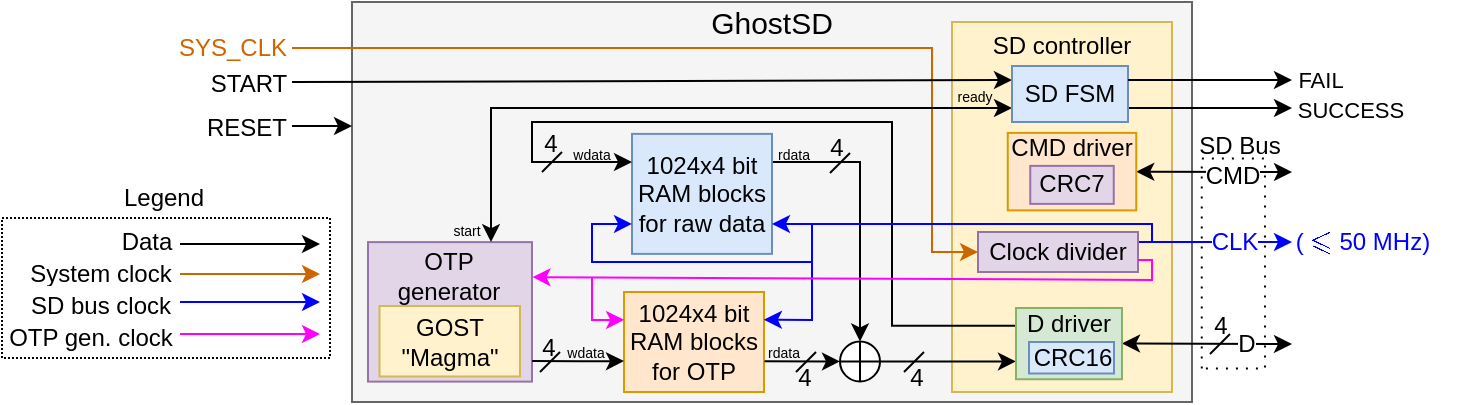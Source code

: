 <mxfile version="21.6.5" type="device">
  <diagram id="fO9pJ9hmjl-DQnfwtDK7" name="Страница 1">
    <mxGraphModel dx="73" dy="47" grid="1" gridSize="10" guides="1" tooltips="1" connect="1" arrows="1" fold="1" page="1" pageScale="1" pageWidth="1169" pageHeight="827" math="1" shadow="0">
      <root>
        <mxCell id="0" />
        <mxCell id="1" parent="0" />
        <mxCell id="jrg6wG_ZJggIZM6MNThn-82" value="" style="rounded=0;whiteSpace=wrap;html=1;labelBackgroundColor=none;fontSize=12;rotation=-90;dashed=1;dashPattern=1 4;fillColor=none;" parent="1" vertex="1">
          <mxGeometry x="808.21" y="604.95" width="104.94" height="31.6" as="geometry" />
        </mxCell>
        <mxCell id="Mi2QPTecenGMzwWXknVR-1" value="" style="rounded=0;whiteSpace=wrap;html=1;dashed=1;dashPattern=1 1;fillColor=none;" parent="1" vertex="1">
          <mxGeometry x="245" y="598" width="164" height="70" as="geometry" />
        </mxCell>
        <mxCell id="jrg6wG_ZJggIZM6MNThn-66" value="" style="rounded=0;whiteSpace=wrap;html=1;labelBackgroundColor=none;fontSize=12;fillColor=#f5f5f5;fontColor=#333333;strokeColor=#666666;" parent="1" vertex="1">
          <mxGeometry x="420" y="490" width="420" height="200" as="geometry" />
        </mxCell>
        <mxCell id="jrg6wG_ZJggIZM6MNThn-37" value="" style="rounded=0;whiteSpace=wrap;html=1;labelBackgroundColor=none;fontSize=12;fillColor=#fff2cc;strokeColor=#d6b656;" parent="1" vertex="1">
          <mxGeometry x="720" y="500" width="110" height="185" as="geometry" />
        </mxCell>
        <mxCell id="MUZ3oyCXK2iOoQsuqwkt-2" value="&lt;font style=&quot;font-size: 15px;&quot;&gt;GhostSD&lt;/font&gt;" style="text;html=1;strokeColor=none;fillColor=none;align=center;verticalAlign=middle;whiteSpace=wrap;rounded=0;" parent="1" vertex="1">
          <mxGeometry x="600" y="490" width="60" height="20" as="geometry" />
        </mxCell>
        <mxCell id="jrg6wG_ZJggIZM6MNThn-1" value="&lt;font style=&quot;font-size: 18px;&quot;&gt;&lt;br&gt;&lt;/font&gt;" style="rounded=0;whiteSpace=wrap;html=1;fontSize=20;fillColor=#e1d5e7;strokeColor=#9673a6;" parent="1" vertex="1">
          <mxGeometry x="428" y="610.06" width="82" height="69.75" as="geometry" />
        </mxCell>
        <mxCell id="jrg6wG_ZJggIZM6MNThn-27" value="SD controller" style="text;html=1;strokeColor=none;fillColor=none;align=center;verticalAlign=middle;whiteSpace=wrap;rounded=0;labelBackgroundColor=none;fontSize=12;" parent="1" vertex="1">
          <mxGeometry x="720" y="502" width="110" height="20" as="geometry" />
        </mxCell>
        <mxCell id="jrg6wG_ZJggIZM6MNThn-10" value="" style="endArrow=classic;startArrow=classic;html=1;rounded=0;fontSize=20;exitX=1;exitY=0.75;exitDx=0;exitDy=0;endFill=1;startFill=1;" parent="1" edge="1">
          <mxGeometry width="50" height="50" relative="1" as="geometry">
            <mxPoint x="805.0" y="660.715" as="sourcePoint" />
            <mxPoint x="890" y="661" as="targetPoint" />
          </mxGeometry>
        </mxCell>
        <mxCell id="jrg6wG_ZJggIZM6MNThn-19" value="&lt;font style=&quot;font-size: 12px;&quot;&gt;D&lt;/font&gt;" style="edgeLabel;html=1;align=center;verticalAlign=middle;resizable=0;points=[];fontSize=12;" parent="jrg6wG_ZJggIZM6MNThn-10" vertex="1" connectable="0">
          <mxGeometry x="-0.067" relative="1" as="geometry">
            <mxPoint x="22" as="offset" />
          </mxGeometry>
        </mxCell>
        <mxCell id="jrg6wG_ZJggIZM6MNThn-14" value="" style="endArrow=classic;startArrow=classic;html=1;rounded=0;fontSize=20;exitX=1;exitY=0.5;exitDx=0;exitDy=0;startFill=1;endFill=1;" parent="1" source="HJfVj1AcSEkHOE8qUcQz-6" edge="1">
          <mxGeometry width="50" height="50" relative="1" as="geometry">
            <mxPoint x="834" y="588.25" as="sourcePoint" />
            <mxPoint x="890" y="575" as="targetPoint" />
          </mxGeometry>
        </mxCell>
        <mxCell id="jrg6wG_ZJggIZM6MNThn-17" value="CMD" style="edgeLabel;html=1;align=center;verticalAlign=middle;resizable=0;points=[];fontSize=12;labelBackgroundColor=default;" parent="jrg6wG_ZJggIZM6MNThn-14" vertex="1" connectable="0">
          <mxGeometry x="0.83" y="2" relative="1" as="geometry">
            <mxPoint x="-24" y="4" as="offset" />
          </mxGeometry>
        </mxCell>
        <mxCell id="jrg6wG_ZJggIZM6MNThn-15" value="" style="endArrow=classic;startArrow=none;html=1;rounded=0;fontSize=20;startFill=0;endFill=1;strokeColor=#0000FF;exitX=1;exitY=0.25;exitDx=0;exitDy=0;" parent="1" source="jrg6wG_ZJggIZM6MNThn-50" edge="1">
          <mxGeometry width="50" height="50" relative="1" as="geometry">
            <mxPoint x="810" y="614" as="sourcePoint" />
            <mxPoint x="890" y="610" as="targetPoint" />
          </mxGeometry>
        </mxCell>
        <mxCell id="jrg6wG_ZJggIZM6MNThn-18" value="&lt;font color=&quot;#0000ff&quot;&gt;CLK&lt;/font&gt;" style="edgeLabel;html=1;align=center;verticalAlign=middle;resizable=0;points=[];fontSize=12;labelBackgroundColor=default;" parent="jrg6wG_ZJggIZM6MNThn-15" vertex="1" connectable="0">
          <mxGeometry x="-0.062" y="1" relative="1" as="geometry">
            <mxPoint x="12" y="1" as="offset" />
          </mxGeometry>
        </mxCell>
        <mxCell id="jrg6wG_ZJggIZM6MNThn-87" value="&lt;font color=&quot;#0000ff&quot;&gt;( \(\leqslant\) 50 MHz)&lt;/font&gt;" style="edgeLabel;html=1;align=center;verticalAlign=middle;resizable=0;points=[];fontSize=12;" parent="jrg6wG_ZJggIZM6MNThn-15" vertex="1" connectable="0">
          <mxGeometry x="0.86" y="1" relative="1" as="geometry">
            <mxPoint x="40" y="1" as="offset" />
          </mxGeometry>
        </mxCell>
        <mxCell id="jrg6wG_ZJggIZM6MNThn-20" value="" style="endArrow=none;html=1;rounded=0;fontSize=12;" parent="1" edge="1">
          <mxGeometry width="50" height="50" relative="1" as="geometry">
            <mxPoint x="849" y="666" as="sourcePoint" />
            <mxPoint x="859" y="656" as="targetPoint" />
          </mxGeometry>
        </mxCell>
        <mxCell id="jrg6wG_ZJggIZM6MNThn-21" value="4" style="edgeLabel;html=1;align=center;verticalAlign=middle;resizable=0;points=[];fontSize=12;labelBackgroundColor=none;" parent="jrg6wG_ZJggIZM6MNThn-20" vertex="1" connectable="0">
          <mxGeometry x="-0.558" relative="1" as="geometry">
            <mxPoint x="3" y="-12" as="offset" />
          </mxGeometry>
        </mxCell>
        <mxCell id="jrg6wG_ZJggIZM6MNThn-50" value="Clock divider" style="rounded=0;whiteSpace=wrap;html=1;labelBackgroundColor=none;fontSize=12;fillColor=#e1d5e7;strokeColor=#9673a6;" parent="1" vertex="1">
          <mxGeometry x="733" y="605" width="80" height="20" as="geometry" />
        </mxCell>
        <mxCell id="jrg6wG_ZJggIZM6MNThn-61" value="" style="endArrow=classic;html=1;rounded=0;fontSize=12;entryX=0;entryY=0.5;entryDx=0;entryDy=0;strokeColor=#CC6600;" parent="1" target="jrg6wG_ZJggIZM6MNThn-50" edge="1">
          <mxGeometry width="50" height="50" relative="1" as="geometry">
            <mxPoint x="390" y="513" as="sourcePoint" />
            <mxPoint x="652" y="400" as="targetPoint" />
            <Array as="points">
              <mxPoint x="710" y="513" />
              <mxPoint x="710" y="615" />
            </Array>
          </mxGeometry>
        </mxCell>
        <mxCell id="jrg6wG_ZJggIZM6MNThn-62" value="&lt;font color=&quot;#cc6600&quot;&gt;SYS_CLK&lt;/font&gt;" style="edgeLabel;html=1;align=center;verticalAlign=middle;resizable=0;points=[];fontSize=12;" parent="jrg6wG_ZJggIZM6MNThn-61" vertex="1" connectable="0">
          <mxGeometry x="-0.929" y="-1" relative="1" as="geometry">
            <mxPoint x="-46" y="-1" as="offset" />
          </mxGeometry>
        </mxCell>
        <mxCell id="jrg6wG_ZJggIZM6MNThn-65" value="1024x4 bit RAM blocks&lt;br&gt;for OTP" style="rounded=0;whiteSpace=wrap;html=1;labelBackgroundColor=none;fontSize=12;fillColor=#ffe6cc;strokeColor=#d79b00;" parent="1" vertex="1">
          <mxGeometry x="556" y="635" width="70" height="50" as="geometry" />
        </mxCell>
        <mxCell id="_WAARoeY4MgbEWev2sUL-2" style="edgeStyle=orthogonalEdgeStyle;rounded=0;orthogonalLoop=1;jettySize=auto;html=1;entryX=0.5;entryY=0;entryDx=0;entryDy=0;exitX=0.996;exitY=0.434;exitDx=0;exitDy=0;exitPerimeter=0;" parent="1" source="jrg6wG_ZJggIZM6MNThn-69" target="_WAARoeY4MgbEWev2sUL-1" edge="1">
          <mxGeometry relative="1" as="geometry">
            <Array as="points">
              <mxPoint x="674" y="570" />
            </Array>
          </mxGeometry>
        </mxCell>
        <mxCell id="jrg6wG_ZJggIZM6MNThn-69" value="1024x4 bit RAM blocks&lt;br&gt;for raw data" style="rounded=0;whiteSpace=wrap;html=1;labelBackgroundColor=none;fontSize=12;fillColor=#dae8fc;strokeColor=#6c8ebf;" parent="1" vertex="1">
          <mxGeometry x="560" y="555.94" width="70" height="60" as="geometry" />
        </mxCell>
        <mxCell id="jrg6wG_ZJggIZM6MNThn-74" style="edgeStyle=orthogonalEdgeStyle;rounded=0;orthogonalLoop=1;jettySize=auto;html=1;entryX=0;entryY=0.25;entryDx=0;entryDy=0;fontSize=12;startArrow=none;startFill=0;endArrow=classic;endFill=1;exitX=0;exitY=0.25;exitDx=0;exitDy=0;" parent="1" source="HJfVj1AcSEkHOE8qUcQz-4" target="jrg6wG_ZJggIZM6MNThn-69" edge="1">
          <mxGeometry relative="1" as="geometry">
            <mxPoint x="745" y="468" as="sourcePoint" />
            <mxPoint x="555" y="589.25" as="targetPoint" />
            <Array as="points">
              <mxPoint x="690" y="652" />
              <mxPoint x="690" y="550" />
              <mxPoint x="510" y="550" />
              <mxPoint x="510" y="570" />
              <mxPoint x="560" y="570" />
            </Array>
          </mxGeometry>
        </mxCell>
        <mxCell id="jrg6wG_ZJggIZM6MNThn-75" value="" style="endArrow=none;html=1;rounded=0;fontSize=12;" parent="1" edge="1">
          <mxGeometry width="50" height="50" relative="1" as="geometry">
            <mxPoint x="696" y="675" as="sourcePoint" />
            <mxPoint x="706" y="665" as="targetPoint" />
          </mxGeometry>
        </mxCell>
        <mxCell id="jrg6wG_ZJggIZM6MNThn-76" value="4" style="edgeLabel;html=1;align=center;verticalAlign=middle;resizable=0;points=[];fontSize=12;labelBackgroundColor=none;" parent="jrg6wG_ZJggIZM6MNThn-75" vertex="1" connectable="0">
          <mxGeometry x="-0.558" relative="1" as="geometry">
            <mxPoint x="4" y="5" as="offset" />
          </mxGeometry>
        </mxCell>
        <mxCell id="jrg6wG_ZJggIZM6MNThn-83" value="SD Bus" style="text;html=1;strokeColor=none;fillColor=none;align=center;verticalAlign=middle;whiteSpace=wrap;rounded=0;dashed=1;dashPattern=1 4;labelBackgroundColor=none;fontSize=12;" parent="1" vertex="1">
          <mxGeometry x="839" y="556.94" width="50" height="10" as="geometry" />
        </mxCell>
        <mxCell id="jrg6wG_ZJggIZM6MNThn-92" value="" style="endArrow=none;html=1;rounded=0;fontSize=12;" parent="1" edge="1">
          <mxGeometry width="50" height="50" relative="1" as="geometry">
            <mxPoint x="515" y="575" as="sourcePoint" />
            <mxPoint x="525" y="565" as="targetPoint" />
          </mxGeometry>
        </mxCell>
        <mxCell id="jrg6wG_ZJggIZM6MNThn-93" value="4" style="edgeLabel;html=1;align=center;verticalAlign=middle;resizable=0;points=[];fontSize=12;labelBackgroundColor=none;" parent="jrg6wG_ZJggIZM6MNThn-92" vertex="1" connectable="0">
          <mxGeometry x="-0.558" relative="1" as="geometry">
            <mxPoint x="2" y="-12" as="offset" />
          </mxGeometry>
        </mxCell>
        <mxCell id="Mi2QPTecenGMzwWXknVR-2" value="&lt;font style=&quot;font-size: 12px;&quot;&gt;Legend&lt;/font&gt;" style="text;html=1;strokeColor=none;fillColor=none;align=center;verticalAlign=middle;whiteSpace=wrap;rounded=0;" parent="1" vertex="1">
          <mxGeometry x="246" y="578" width="160" height="20.94" as="geometry" />
        </mxCell>
        <mxCell id="Mi2QPTecenGMzwWXknVR-3" value="" style="endArrow=classic;html=1;rounded=0;fontSize=15;" parent="1" edge="1">
          <mxGeometry width="50" height="50" relative="1" as="geometry">
            <mxPoint x="334" y="611" as="sourcePoint" />
            <mxPoint x="404" y="611" as="targetPoint" />
          </mxGeometry>
        </mxCell>
        <mxCell id="Mi2QPTecenGMzwWXknVR-4" value="&lt;font style=&quot;font-size: 12px;&quot;&gt;Data&lt;/font&gt;" style="edgeLabel;html=1;align=center;verticalAlign=middle;resizable=0;points=[];fontSize=15;" parent="Mi2QPTecenGMzwWXknVR-3" vertex="1" connectable="0">
          <mxGeometry x="-0.572" y="-1" relative="1" as="geometry">
            <mxPoint x="-32" y="-4" as="offset" />
          </mxGeometry>
        </mxCell>
        <mxCell id="Mi2QPTecenGMzwWXknVR-5" value="" style="endArrow=classic;html=1;rounded=0;fontSize=15;strokeColor=#CC6600;" parent="1" edge="1">
          <mxGeometry width="50" height="50" relative="1" as="geometry">
            <mxPoint x="334" y="626" as="sourcePoint" />
            <mxPoint x="404" y="626" as="targetPoint" />
          </mxGeometry>
        </mxCell>
        <mxCell id="Mi2QPTecenGMzwWXknVR-6" value="&lt;font style=&quot;font-size: 12px;&quot;&gt;System clock&lt;/font&gt;" style="edgeLabel;html=1;align=center;verticalAlign=middle;resizable=0;points=[];fontSize=15;" parent="Mi2QPTecenGMzwWXknVR-5" vertex="1" connectable="0">
          <mxGeometry x="-0.572" y="-1" relative="1" as="geometry">
            <mxPoint x="-55" y="-3" as="offset" />
          </mxGeometry>
        </mxCell>
        <mxCell id="Mi2QPTecenGMzwWXknVR-7" value="" style="endArrow=classic;html=1;rounded=0;fontSize=15;strokeColor=#0000FF;" parent="1" edge="1">
          <mxGeometry width="50" height="50" relative="1" as="geometry">
            <mxPoint x="334" y="640" as="sourcePoint" />
            <mxPoint x="404" y="640" as="targetPoint" />
          </mxGeometry>
        </mxCell>
        <mxCell id="Mi2QPTecenGMzwWXknVR-8" value="&lt;font style=&quot;font-size: 12px;&quot;&gt;SD bus clock&lt;/font&gt;" style="edgeLabel;html=1;align=center;verticalAlign=middle;resizable=0;points=[];fontSize=15;" parent="Mi2QPTecenGMzwWXknVR-7" vertex="1" connectable="0">
          <mxGeometry x="-0.572" y="-1" relative="1" as="geometry">
            <mxPoint x="-55" y="-1" as="offset" />
          </mxGeometry>
        </mxCell>
        <mxCell id="Mi2QPTecenGMzwWXknVR-9" value="" style="endArrow=classic;html=1;rounded=0;fontSize=15;strokeColor=#000000;entryX=0;entryY=0.25;entryDx=0;entryDy=0;" parent="1" target="umRaRSfPLqQ6aQWX3b9b-1" edge="1">
          <mxGeometry width="50" height="50" relative="1" as="geometry">
            <mxPoint x="390" y="530" as="sourcePoint" />
            <mxPoint x="420" y="533" as="targetPoint" />
          </mxGeometry>
        </mxCell>
        <mxCell id="Mi2QPTecenGMzwWXknVR-10" value="&lt;font style=&quot;font-size: 12px;&quot;&gt;START&lt;/font&gt;" style="edgeLabel;html=1;align=center;verticalAlign=middle;resizable=0;points=[];fontSize=15;" parent="Mi2QPTecenGMzwWXknVR-9" vertex="1" connectable="0">
          <mxGeometry x="-0.493" relative="1" as="geometry">
            <mxPoint x="-114" y="-1" as="offset" />
          </mxGeometry>
        </mxCell>
        <mxCell id="Mi2QPTecenGMzwWXknVR-15" value="" style="endArrow=classic;html=1;rounded=0;fontSize=15;strokeColor=#000000;" parent="1" edge="1">
          <mxGeometry width="50" height="50" relative="1" as="geometry">
            <mxPoint x="390" y="552" as="sourcePoint" />
            <mxPoint x="420" y="552" as="targetPoint" />
          </mxGeometry>
        </mxCell>
        <mxCell id="Mi2QPTecenGMzwWXknVR-16" value="&lt;span style=&quot;font-size: 12px;&quot;&gt;RESET&lt;/span&gt;" style="edgeLabel;html=1;align=center;verticalAlign=middle;resizable=0;points=[];fontSize=15;" parent="Mi2QPTecenGMzwWXknVR-15" vertex="1" connectable="0">
          <mxGeometry x="-0.493" relative="1" as="geometry">
            <mxPoint x="-31" y="-1" as="offset" />
          </mxGeometry>
        </mxCell>
        <mxCell id="_WAARoeY4MgbEWev2sUL-3" style="edgeStyle=orthogonalEdgeStyle;rounded=0;orthogonalLoop=1;jettySize=auto;html=1;exitX=1;exitY=0.5;exitDx=0;exitDy=0;entryX=0;entryY=0.75;entryDx=0;entryDy=0;" parent="1" source="_WAARoeY4MgbEWev2sUL-1" target="HJfVj1AcSEkHOE8qUcQz-4" edge="1">
          <mxGeometry relative="1" as="geometry">
            <Array as="points" />
            <mxPoint x="750" y="660" as="targetPoint" />
          </mxGeometry>
        </mxCell>
        <mxCell id="_WAARoeY4MgbEWev2sUL-1" value="" style="shape=orEllipse;perimeter=ellipsePerimeter;whiteSpace=wrap;html=1;backgroundOutline=1;" parent="1" vertex="1">
          <mxGeometry x="664" y="659.74" width="20" height="20" as="geometry" />
        </mxCell>
        <mxCell id="_WAARoeY4MgbEWev2sUL-4" style="edgeStyle=orthogonalEdgeStyle;rounded=0;orthogonalLoop=1;jettySize=auto;html=1;entryX=0.75;entryY=0;entryDx=0;entryDy=0;exitX=0;exitY=0.75;exitDx=0;exitDy=0;startArrow=classic;startFill=1;" parent="1" source="umRaRSfPLqQ6aQWX3b9b-1" target="jrg6wG_ZJggIZM6MNThn-1" edge="1">
          <mxGeometry relative="1" as="geometry">
            <Array as="points">
              <mxPoint x="490" y="543" />
            </Array>
            <mxPoint x="720" y="530" as="sourcePoint" />
          </mxGeometry>
        </mxCell>
        <mxCell id="HJfVj1AcSEkHOE8qUcQz-13" value="&lt;font style=&quot;font-size: 7px;&quot;&gt;start&lt;/font&gt;" style="edgeLabel;html=1;align=center;verticalAlign=middle;resizable=0;points=[];labelBackgroundColor=none;" parent="_WAARoeY4MgbEWev2sUL-4" vertex="1" connectable="0">
          <mxGeometry x="-0.56" y="3" relative="1" as="geometry">
            <mxPoint x="-201" y="57" as="offset" />
          </mxGeometry>
        </mxCell>
        <mxCell id="_WAARoeY4MgbEWev2sUL-11" value="" style="endArrow=classic;html=1;rounded=0;fontSize=12;endFill=1;strokeColor=#0000FF;entryX=1;entryY=0.75;entryDx=0;entryDy=0;" parent="1" target="jrg6wG_ZJggIZM6MNThn-69" edge="1">
          <mxGeometry width="50" height="50" relative="1" as="geometry">
            <mxPoint x="820" y="610" as="sourcePoint" />
            <mxPoint x="620" y="593.94" as="targetPoint" />
            <Array as="points">
              <mxPoint x="820" y="610" />
              <mxPoint x="820" y="601" />
            </Array>
          </mxGeometry>
        </mxCell>
        <mxCell id="_WAARoeY4MgbEWev2sUL-12" value="" style="endArrow=classic;html=1;rounded=0;fontSize=12;entryX=0;entryY=0.75;entryDx=0;entryDy=0;endFill=1;strokeColor=#0000FF;" parent="1" target="jrg6wG_ZJggIZM6MNThn-69" edge="1">
          <mxGeometry width="50" height="50" relative="1" as="geometry">
            <mxPoint x="650" y="601" as="sourcePoint" />
            <mxPoint x="560" y="601.94" as="targetPoint" />
            <Array as="points">
              <mxPoint x="650" y="620" />
              <mxPoint x="540" y="620" />
              <mxPoint x="540" y="601" />
            </Array>
          </mxGeometry>
        </mxCell>
        <mxCell id="_WAARoeY4MgbEWev2sUL-14" value="" style="endArrow=classic;html=1;rounded=0;fontSize=12;endFill=1;strokeColor=#0000FF;entryX=0.999;entryY=0.297;entryDx=0;entryDy=0;entryPerimeter=0;" parent="1" edge="1">
          <mxGeometry width="50" height="50" relative="1" as="geometry">
            <mxPoint x="650" y="620" as="sourcePoint" />
            <mxPoint x="625.93" y="648.85" as="targetPoint" />
            <Array as="points">
              <mxPoint x="650" y="649" />
            </Array>
          </mxGeometry>
        </mxCell>
        <mxCell id="_WAARoeY4MgbEWev2sUL-17" value="" style="endArrow=none;html=1;rounded=0;fontSize=12;" parent="1" edge="1">
          <mxGeometry width="50" height="50" relative="1" as="geometry">
            <mxPoint x="659" y="575.5" as="sourcePoint" />
            <mxPoint x="669" y="565.5" as="targetPoint" />
          </mxGeometry>
        </mxCell>
        <mxCell id="_WAARoeY4MgbEWev2sUL-18" value="4" style="edgeLabel;html=1;align=center;verticalAlign=middle;resizable=0;points=[];fontSize=12;labelBackgroundColor=none;" parent="_WAARoeY4MgbEWev2sUL-17" vertex="1" connectable="0">
          <mxGeometry x="-0.558" relative="1" as="geometry">
            <mxPoint x="1" y="-11" as="offset" />
          </mxGeometry>
        </mxCell>
        <mxCell id="_WAARoeY4MgbEWev2sUL-19" value="" style="endArrow=none;html=1;rounded=0;fontSize=12;" parent="1" edge="1">
          <mxGeometry width="50" height="50" relative="1" as="geometry">
            <mxPoint x="642" y="675" as="sourcePoint" />
            <mxPoint x="652" y="665" as="targetPoint" />
          </mxGeometry>
        </mxCell>
        <mxCell id="_WAARoeY4MgbEWev2sUL-20" value="4" style="edgeLabel;html=1;align=center;verticalAlign=middle;resizable=0;points=[];fontSize=12;labelBackgroundColor=none;" parent="_WAARoeY4MgbEWev2sUL-19" vertex="1" connectable="0">
          <mxGeometry x="-0.558" relative="1" as="geometry">
            <mxPoint x="2" y="5" as="offset" />
          </mxGeometry>
        </mxCell>
        <mxCell id="7_MA7UUDVm5whZSSpIl8-1" value="GOST &quot;Magma&quot;" style="rounded=0;whiteSpace=wrap;html=1;fillColor=#fff2cc;strokeColor=#d6b656;" parent="1" vertex="1">
          <mxGeometry x="433.75" y="642" width="70.25" height="35.24" as="geometry" />
        </mxCell>
        <mxCell id="emWo7HlGA3dYeQq6A02d-2" value="" style="endArrow=classic;html=1;rounded=0;exitX=1;exitY=0.75;exitDx=0;exitDy=0;" parent="1" source="umRaRSfPLqQ6aQWX3b9b-1" edge="1">
          <mxGeometry width="50" height="50" relative="1" as="geometry">
            <mxPoint x="883" y="520.87" as="sourcePoint" />
            <mxPoint x="890" y="543" as="targetPoint" />
          </mxGeometry>
        </mxCell>
        <mxCell id="emWo7HlGA3dYeQq6A02d-4" value="SUCCESS" style="edgeLabel;html=1;align=center;verticalAlign=middle;resizable=0;points=[];" parent="emWo7HlGA3dYeQq6A02d-2" vertex="1" connectable="0">
          <mxGeometry x="0.811" y="1" relative="1" as="geometry">
            <mxPoint x="36" y="2" as="offset" />
          </mxGeometry>
        </mxCell>
        <mxCell id="HJfVj1AcSEkHOE8qUcQz-4" value="" style="rounded=0;whiteSpace=wrap;html=1;fillColor=#d5e8d4;strokeColor=#82b366;" parent="1" vertex="1">
          <mxGeometry x="752" y="643" width="53" height="35.62" as="geometry" />
        </mxCell>
        <mxCell id="HJfVj1AcSEkHOE8qUcQz-6" value="" style="rounded=0;whiteSpace=wrap;html=1;fillColor=#ffe6cc;strokeColor=#d79b00;" parent="1" vertex="1">
          <mxGeometry x="747.88" y="555.44" width="64.25" height="38.75" as="geometry" />
        </mxCell>
        <mxCell id="HJfVj1AcSEkHOE8qUcQz-9" value="D driver" style="text;html=1;strokeColor=none;fillColor=none;align=center;verticalAlign=middle;whiteSpace=wrap;rounded=0;" parent="1" vertex="1">
          <mxGeometry x="752" y="646" width="53" height="9.13" as="geometry" />
        </mxCell>
        <mxCell id="HJfVj1AcSEkHOE8qUcQz-10" value="CMD driver" style="text;html=1;strokeColor=none;fillColor=none;align=center;verticalAlign=middle;whiteSpace=wrap;rounded=0;" parent="1" vertex="1">
          <mxGeometry x="748.13" y="554.94" width="64" height="16" as="geometry" />
        </mxCell>
        <mxCell id="HJfVj1AcSEkHOE8qUcQz-11" value="CRC16" style="rounded=0;whiteSpace=wrap;html=1;fillColor=#dae8fc;strokeColor=#6c8ebf;" parent="1" vertex="1">
          <mxGeometry x="758.5" y="660" width="42.5" height="15.74" as="geometry" />
        </mxCell>
        <mxCell id="HJfVj1AcSEkHOE8qUcQz-12" value="CRC7" style="rounded=0;whiteSpace=wrap;html=1;fillColor=#e1d5e7;strokeColor=#9673a6;" parent="1" vertex="1">
          <mxGeometry x="759.13" y="571.94" width="41.75" height="19" as="geometry" />
        </mxCell>
        <mxCell id="HJfVj1AcSEkHOE8qUcQz-15" value="&lt;p style=&quot;line-height: 100%;&quot;&gt;&lt;font style=&quot;font-size: 7px;&quot;&gt;wdata&lt;/font&gt;&lt;/p&gt;" style="text;html=1;strokeColor=none;fillColor=none;align=center;verticalAlign=middle;whiteSpace=wrap;rounded=0;" parent="1" vertex="1">
          <mxGeometry x="530" y="562.25" width="20" height="6.13" as="geometry" />
        </mxCell>
        <mxCell id="HJfVj1AcSEkHOE8qUcQz-17" value="&lt;p style=&quot;line-height: 100%;&quot;&gt;&lt;font style=&quot;font-size: 7px;&quot;&gt;wdata&lt;/font&gt;&lt;/p&gt;" style="text;html=1;strokeColor=none;fillColor=none;align=center;verticalAlign=middle;whiteSpace=wrap;rounded=0;" parent="1" vertex="1">
          <mxGeometry x="527" y="660.49" width="20" height="6.13" as="geometry" />
        </mxCell>
        <mxCell id="HJfVj1AcSEkHOE8qUcQz-18" value="&lt;font style=&quot;font-size: 12px;&quot;&gt;OTP generator&lt;/font&gt;" style="text;html=1;strokeColor=none;fillColor=none;align=center;verticalAlign=middle;whiteSpace=wrap;rounded=0;fontSize=7;" parent="1" vertex="1">
          <mxGeometry x="435.25" y="612" width="66.75" height="30" as="geometry" />
        </mxCell>
        <mxCell id="HJfVj1AcSEkHOE8qUcQz-19" value="&lt;p style=&quot;line-height: 100%;&quot;&gt;&lt;font style=&quot;font-size: 7px;&quot;&gt;rdata&lt;/font&gt;&lt;/p&gt;" style="text;html=1;strokeColor=none;fillColor=none;align=center;verticalAlign=middle;whiteSpace=wrap;rounded=0;" parent="1" vertex="1">
          <mxGeometry x="626" y="660.49" width="20" height="6.13" as="geometry" />
        </mxCell>
        <mxCell id="HJfVj1AcSEkHOE8qUcQz-26" value="" style="endArrow=classic;html=1;rounded=0;fontSize=12;exitX=1.004;exitY=0.693;exitDx=0;exitDy=0;entryX=0;entryY=0.5;entryDx=0;entryDy=0;exitPerimeter=0;" parent="1" source="jrg6wG_ZJggIZM6MNThn-65" target="_WAARoeY4MgbEWev2sUL-1" edge="1">
          <mxGeometry width="50" height="50" relative="1" as="geometry">
            <mxPoint x="630" y="672" as="sourcePoint" />
            <mxPoint x="680" y="622" as="targetPoint" />
          </mxGeometry>
        </mxCell>
        <mxCell id="HJfVj1AcSEkHOE8qUcQz-31" value="&lt;p style=&quot;line-height: 100%;&quot;&gt;&lt;font style=&quot;font-size: 7px;&quot;&gt;rdata&lt;/font&gt;&lt;/p&gt;" style="text;html=1;strokeColor=none;fillColor=none;align=center;verticalAlign=middle;whiteSpace=wrap;rounded=0;" parent="1" vertex="1">
          <mxGeometry x="630.62" y="561.74" width="20" height="6.13" as="geometry" />
        </mxCell>
        <mxCell id="HJfVj1AcSEkHOE8qUcQz-40" value="" style="endArrow=none;html=1;rounded=0;fontSize=12;" parent="1" edge="1">
          <mxGeometry width="50" height="50" relative="1" as="geometry">
            <mxPoint x="514" y="675" as="sourcePoint" />
            <mxPoint x="524" y="665" as="targetPoint" />
          </mxGeometry>
        </mxCell>
        <mxCell id="HJfVj1AcSEkHOE8qUcQz-41" value="4" style="edgeLabel;html=1;align=center;verticalAlign=middle;resizable=0;points=[];fontSize=12;labelBackgroundColor=none;" parent="HJfVj1AcSEkHOE8qUcQz-40" vertex="1" connectable="0">
          <mxGeometry x="-0.558" relative="1" as="geometry">
            <mxPoint x="2" y="-10" as="offset" />
          </mxGeometry>
        </mxCell>
        <mxCell id="umRaRSfPLqQ6aQWX3b9b-1" value="SD FSM" style="rounded=0;whiteSpace=wrap;html=1;fillColor=#dae8fc;strokeColor=#6c8ebf;" parent="1" vertex="1">
          <mxGeometry x="750" y="522" width="58" height="28" as="geometry" />
        </mxCell>
        <mxCell id="umRaRSfPLqQ6aQWX3b9b-10" value="&lt;font style=&quot;font-size: 7px;&quot;&gt;ready&lt;/font&gt;" style="edgeLabel;html=1;align=center;verticalAlign=middle;resizable=0;points=[];labelBackgroundColor=none;" parent="1" vertex="1" connectable="0">
          <mxGeometry x="730.75" y="536.13" as="geometry" />
        </mxCell>
        <mxCell id="umRaRSfPLqQ6aQWX3b9b-11" value="" style="endArrow=classic;html=1;rounded=0;exitX=1;exitY=0.25;exitDx=0;exitDy=0;" parent="1" source="umRaRSfPLqQ6aQWX3b9b-1" edge="1">
          <mxGeometry width="50" height="50" relative="1" as="geometry">
            <mxPoint x="830" y="532" as="sourcePoint" />
            <mxPoint x="890" y="529" as="targetPoint" />
          </mxGeometry>
        </mxCell>
        <mxCell id="umRaRSfPLqQ6aQWX3b9b-12" value="FAIL" style="edgeLabel;html=1;align=center;verticalAlign=middle;resizable=0;points=[];" parent="umRaRSfPLqQ6aQWX3b9b-11" vertex="1" connectable="0">
          <mxGeometry x="0.811" y="1" relative="1" as="geometry">
            <mxPoint x="21" y="1" as="offset" />
          </mxGeometry>
        </mxCell>
        <mxCell id="fG1sZeLdSQ7LeUKyuTjM-1" value="" style="endArrow=classic;html=1;rounded=0;fontSize=15;strokeColor=#FF00FF;" parent="1" edge="1">
          <mxGeometry width="50" height="50" relative="1" as="geometry">
            <mxPoint x="334" y="656" as="sourcePoint" />
            <mxPoint x="404" y="656" as="targetPoint" />
          </mxGeometry>
        </mxCell>
        <mxCell id="fG1sZeLdSQ7LeUKyuTjM-2" value="&lt;font style=&quot;font-size: 12px;&quot;&gt;OTP gen. clock&lt;/font&gt;" style="edgeLabel;html=1;align=center;verticalAlign=middle;resizable=0;points=[];fontSize=15;" parent="fG1sZeLdSQ7LeUKyuTjM-1" vertex="1" connectable="0">
          <mxGeometry x="-0.572" y="-1" relative="1" as="geometry">
            <mxPoint x="-60" y="-1" as="offset" />
          </mxGeometry>
        </mxCell>
        <mxCell id="fG1sZeLdSQ7LeUKyuTjM-3" value="" style="endArrow=classic;html=1;rounded=0;fontSize=15;strokeColor=#FF00FF;entryX=1.003;entryY=0.265;entryDx=0;entryDy=0;exitX=1;exitY=0.75;exitDx=0;exitDy=0;entryPerimeter=0;" parent="1" edge="1">
          <mxGeometry width="50" height="50" relative="1" as="geometry">
            <mxPoint x="813" y="619" as="sourcePoint" />
            <mxPoint x="510.246" y="627.544" as="targetPoint" />
            <Array as="points">
              <mxPoint x="820" y="619" />
              <mxPoint x="820" y="629" />
            </Array>
          </mxGeometry>
        </mxCell>
        <mxCell id="jrg6wG_ZJggIZM6MNThn-79" style="edgeStyle=orthogonalEdgeStyle;rounded=0;orthogonalLoop=1;jettySize=auto;html=1;entryX=0;entryY=0.691;entryDx=0;entryDy=0;fontSize=12;startArrow=none;startFill=0;endArrow=classic;endFill=1;exitX=1.001;exitY=0.681;exitDx=0;exitDy=0;exitPerimeter=0;entryPerimeter=0;" parent="1" target="jrg6wG_ZJggIZM6MNThn-65" edge="1">
          <mxGeometry relative="1" as="geometry">
            <mxPoint x="560" y="660.25" as="targetPoint" />
            <mxPoint x="510.082" y="669.56" as="sourcePoint" />
            <Array as="points">
              <mxPoint x="534" y="670" />
            </Array>
          </mxGeometry>
        </mxCell>
        <mxCell id="Df0K3UoB3-kRq1SU-nwt-1" value="" style="endArrow=classic;html=1;rounded=0;fontSize=15;strokeColor=#FF00FF;entryX=0.001;entryY=0.278;entryDx=0;entryDy=0;entryPerimeter=0;" parent="1" target="jrg6wG_ZJggIZM6MNThn-65" edge="1">
          <mxGeometry width="50" height="50" relative="1" as="geometry">
            <mxPoint x="540" y="628" as="sourcePoint" />
            <mxPoint x="556" y="647.5" as="targetPoint" />
            <Array as="points">
              <mxPoint x="540" y="649" />
            </Array>
          </mxGeometry>
        </mxCell>
      </root>
    </mxGraphModel>
  </diagram>
</mxfile>

